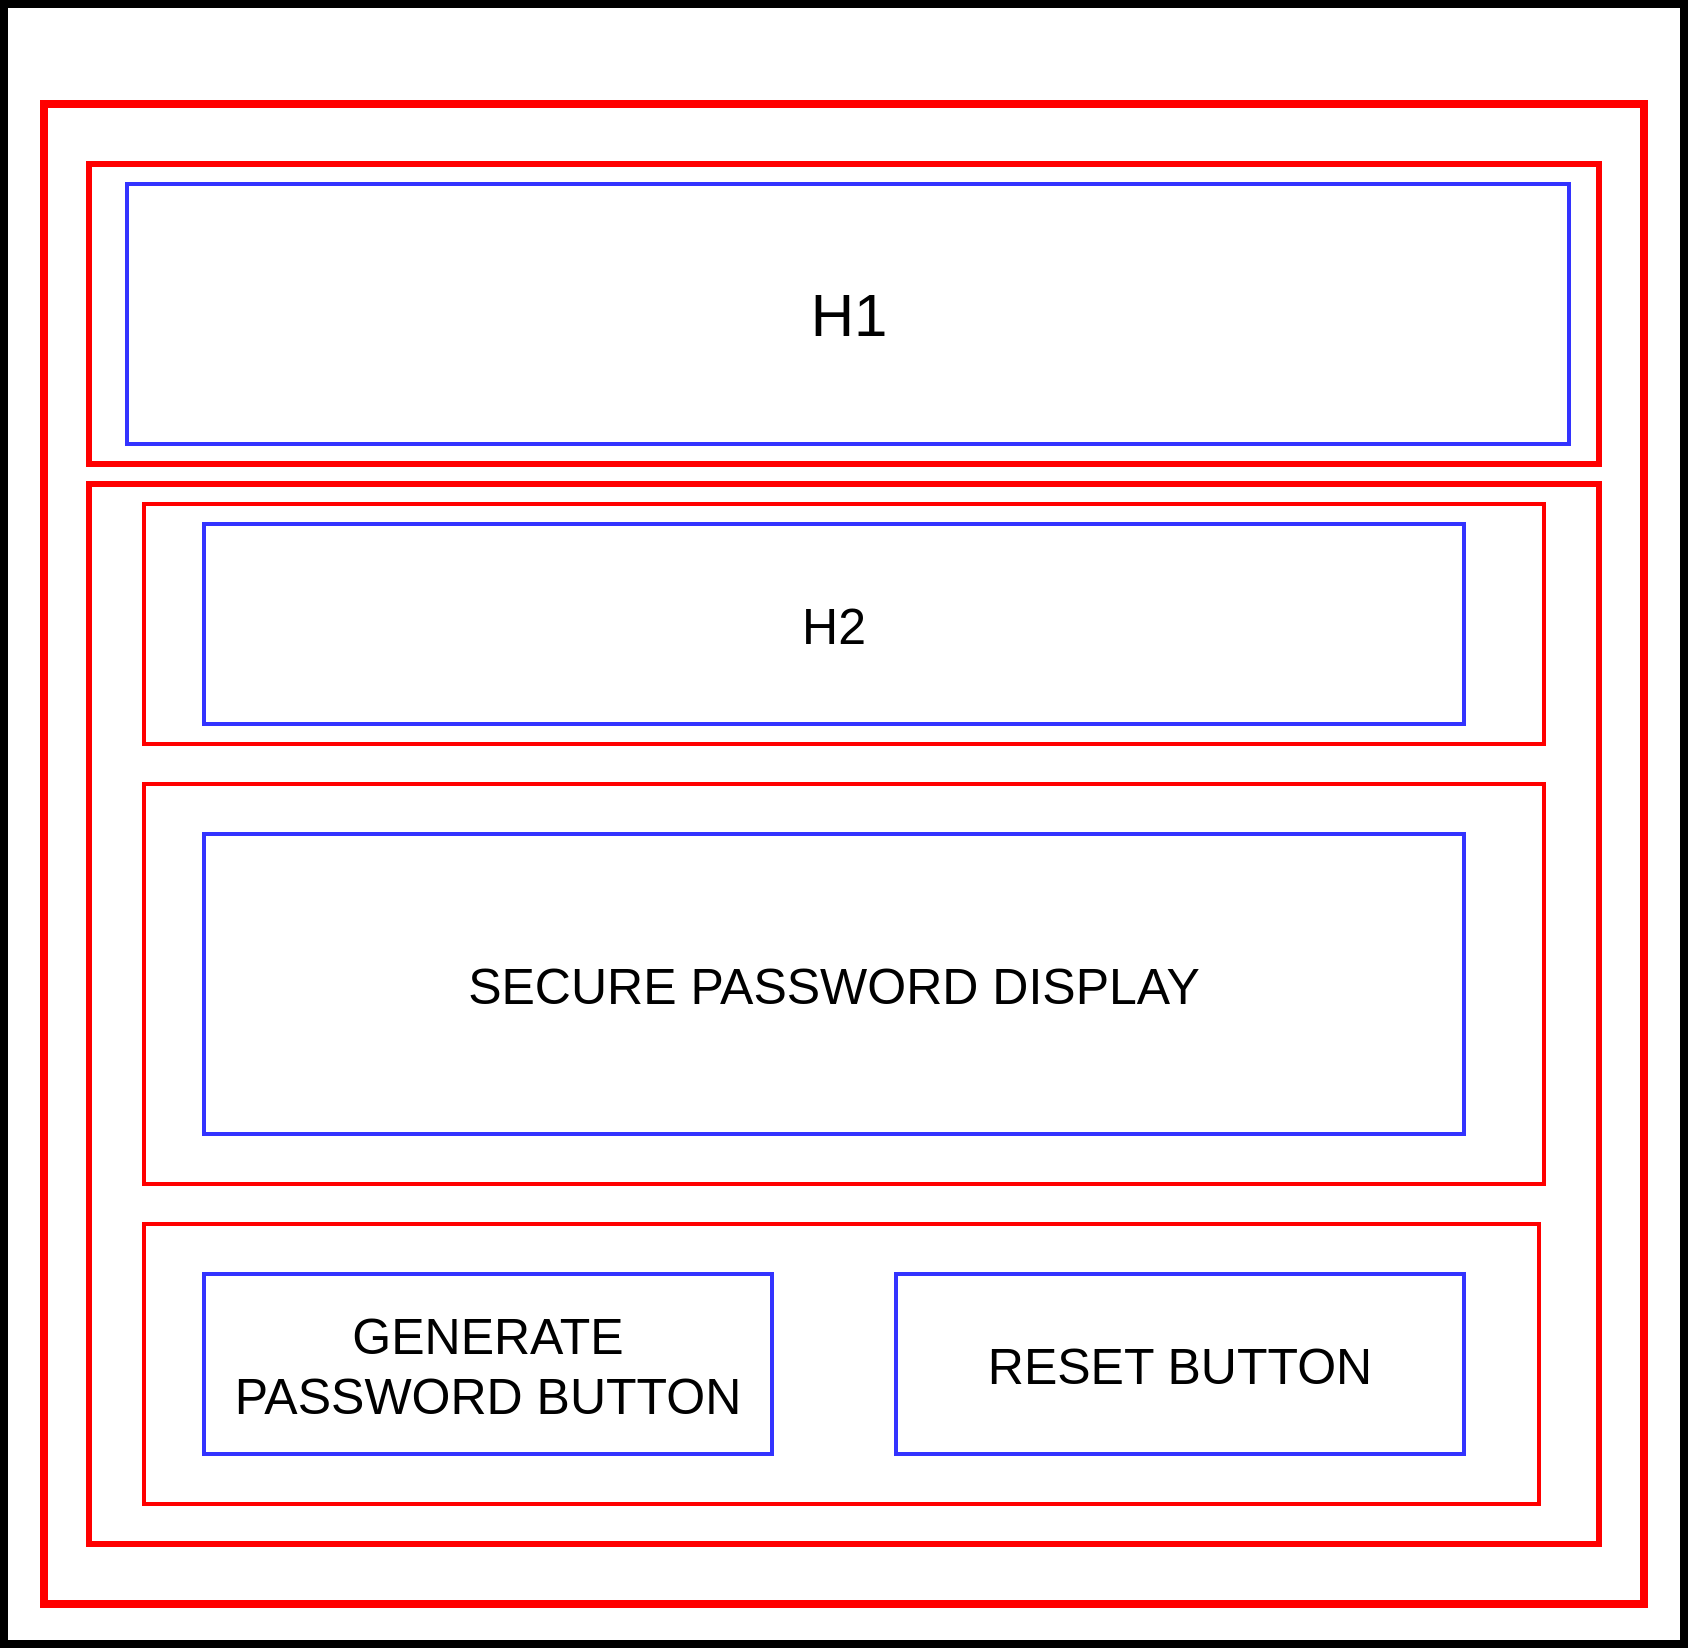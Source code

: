 <mxfile version="16.6.2" type="device"><diagram id="Triwwx2u3qyppM8s61DT" name="Page-1"><mxGraphModel dx="1422" dy="737" grid="1" gridSize="10" guides="1" tooltips="1" connect="1" arrows="1" fold="1" page="1" pageScale="1" pageWidth="827" pageHeight="1169" math="0" shadow="0"><root><mxCell id="0"/><mxCell id="1" parent="0"/><mxCell id="ATcHKMoA5e5x9_ilIAHX-1" value="" style="rounded=0;whiteSpace=wrap;html=1;strokeColor=#000000;strokeWidth=4;" vertex="1" parent="1"><mxGeometry x="10" y="50" width="840" height="820" as="geometry"/></mxCell><mxCell id="ATcHKMoA5e5x9_ilIAHX-15" value="" style="rounded=0;whiteSpace=wrap;html=1;strokeColor=#FF0000;strokeWidth=4;" vertex="1" parent="1"><mxGeometry x="30" y="100" width="800" height="750" as="geometry"/></mxCell><mxCell id="ATcHKMoA5e5x9_ilIAHX-4" value="" style="rounded=0;whiteSpace=wrap;html=1;strokeColor=#FF0000;strokeWidth=3;" vertex="1" parent="1"><mxGeometry x="52.5" y="130" width="755" height="150" as="geometry"/></mxCell><mxCell id="ATcHKMoA5e5x9_ilIAHX-5" value="" style="rounded=0;whiteSpace=wrap;html=1;strokeColor=#FF0000;strokeWidth=3;" vertex="1" parent="1"><mxGeometry x="52.5" y="290" width="755" height="530" as="geometry"/></mxCell><mxCell id="ATcHKMoA5e5x9_ilIAHX-16" value="" style="rounded=0;whiteSpace=wrap;html=1;strokeColor=#FF0000;strokeWidth=2;" vertex="1" parent="1"><mxGeometry x="80" y="300" width="700" height="120" as="geometry"/></mxCell><mxCell id="ATcHKMoA5e5x9_ilIAHX-9" value="&lt;font style=&quot;font-size: 25px&quot;&gt;H2&lt;/font&gt;" style="rounded=0;whiteSpace=wrap;html=1;strokeColor=#3333FF;strokeWidth=2;" vertex="1" parent="1"><mxGeometry x="110" y="310" width="630" height="100" as="geometry"/></mxCell><mxCell id="ATcHKMoA5e5x9_ilIAHX-17" value="" style="rounded=0;whiteSpace=wrap;html=1;strokeColor=#FF0000;strokeWidth=2;" vertex="1" parent="1"><mxGeometry x="80" y="440" width="700" height="200" as="geometry"/></mxCell><mxCell id="ATcHKMoA5e5x9_ilIAHX-10" value="&lt;font style=&quot;font-size: 25px&quot;&gt;SECURE PASSWORD DISPLAY&lt;/font&gt;" style="rounded=0;whiteSpace=wrap;html=1;strokeColor=#3333FF;strokeWidth=2;" vertex="1" parent="1"><mxGeometry x="110" y="465" width="630" height="150" as="geometry"/></mxCell><mxCell id="ATcHKMoA5e5x9_ilIAHX-18" value="" style="rounded=0;whiteSpace=wrap;html=1;strokeColor=#FF0000;strokeWidth=2;" vertex="1" parent="1"><mxGeometry x="80" y="660" width="697.5" height="140" as="geometry"/></mxCell><mxCell id="ATcHKMoA5e5x9_ilIAHX-11" value="&lt;font style=&quot;font-size: 25px&quot;&gt;GENERATE PASSWORD BUTTON&lt;/font&gt;" style="rounded=0;whiteSpace=wrap;html=1;strokeColor=#3333FF;strokeWidth=2;" vertex="1" parent="1"><mxGeometry x="110" y="685" width="284" height="90" as="geometry"/></mxCell><mxCell id="ATcHKMoA5e5x9_ilIAHX-12" value="&lt;font style=&quot;font-size: 30px&quot;&gt;H1&lt;/font&gt;" style="rounded=0;whiteSpace=wrap;html=1;strokeColor=#3333FF;strokeWidth=2;" vertex="1" parent="1"><mxGeometry x="71.5" y="140" width="721" height="130" as="geometry"/></mxCell><mxCell id="ATcHKMoA5e5x9_ilIAHX-13" value="&lt;font style=&quot;font-size: 25px&quot;&gt;RESET BUTTON&lt;/font&gt;" style="rounded=0;whiteSpace=wrap;html=1;strokeColor=#3333FF;strokeWidth=2;" vertex="1" parent="1"><mxGeometry x="456" y="685" width="284" height="90" as="geometry"/></mxCell></root></mxGraphModel></diagram></mxfile>